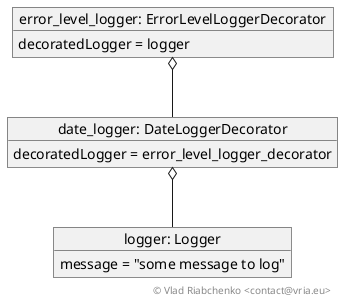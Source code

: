 @startuml

object "logger: Logger" as logger
logger : message = "some message to log"

object "error_level_logger: ErrorLevelLoggerDecorator" as error_level_logger_decorator
error_level_logger_decorator : decoratedLogger = logger

object "date_logger: DateLoggerDecorator" as date_logger_decorator
date_logger_decorator : decoratedLogger = error_level_logger_decorator

error_level_logger_decorator o-- date_logger_decorator
date_logger_decorator o-- logger

right footer © Vlad Riabchenko <contact@vria.eu>

@enduml
